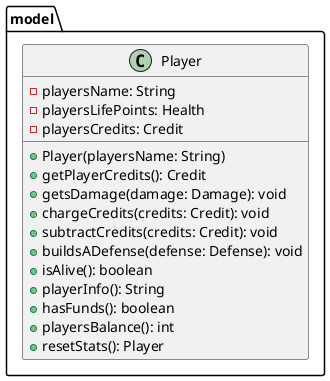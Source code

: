 @startuml
'https://plantuml.com/class-diagram

package model {
    class Player {
      - playersName: String
      - playersLifePoints: Health
      - playersCredits: Credit
      + Player(playersName: String)
      + getPlayerCredits(): Credit
      + getsDamage(damage: Damage): void
      + chargeCredits(credits: Credit): void
      + subtractCredits(credits: Credit): void
      + buildsADefense(defense: Defense): void
      + isAlive(): boolean
      + playerInfo(): String
      + hasFunds(): boolean
      + playersBalance(): int
      + resetStats(): Player
    }
}

@enduml